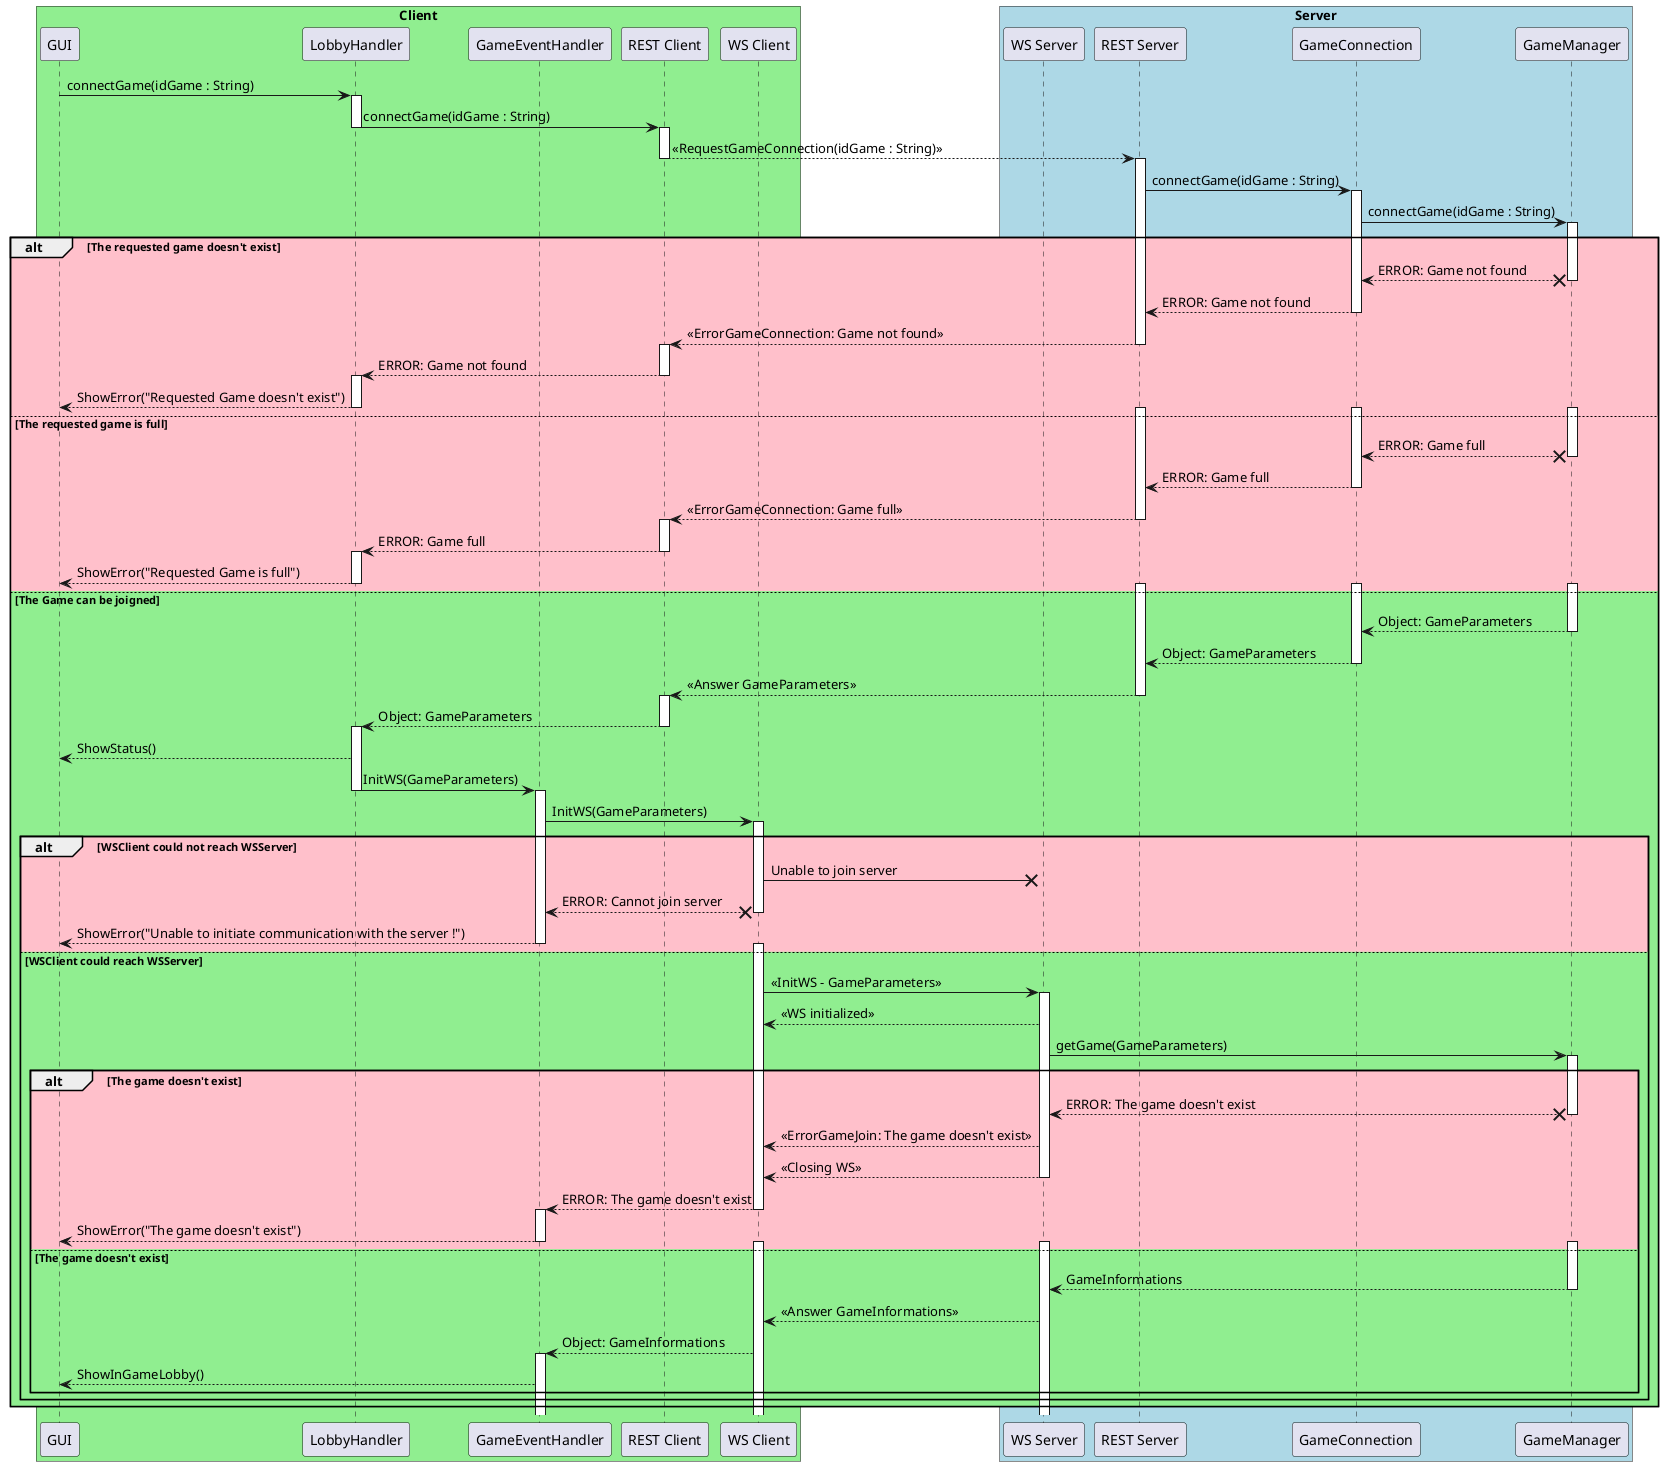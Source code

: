 @startuml


box "Client" #LightGreen
  participant "GUI" as GUI
  participant "LobbyHandler" as LobbyHandler
  participant "GameEventHandler" as GameEventHandler
  participant "REST Client" as RESTClient
  participant "WS Client" as WSClient
end box

box "Server" #LightBlue
  participant "WS Server" as WSServer
  participant "REST Server" as RESTServer
  participant "GameConnection" as GameConnection
  participant "GameManager" as GameManager
end box

GUI -> LobbyHandler : connectGame(idGame : String)
activate LobbyHandler

LobbyHandler -> RESTClient : connectGame(idGame : String)
deactivate LobbyHandler
activate RESTClient

RESTClient --> RESTServer : <<RequestGameConnection(idGame : String)>>
deactivate RESTClient
activate RESTServer

RESTServer -> GameConnection : connectGame(idGame : String)
activate GameConnection

GameConnection -> GameManager : connectGame(idGame : String)
activate GameManager

alt #Pink The requested game doesn't exist
  GameManager x--> GameConnection : ERROR: Game not found
  deactivate GameManager
  
  GameConnection --> RESTServer : ERROR: Game not found
  deactivate GameConnection
    
  RESTServer --> RESTClient : <<ErrorGameConnection: Game not found>>
  deactivate RESTServer
  activate RESTClient
    
  RESTClient --> LobbyHandler : ERROR: Game not found
  deactivate RESTClient  
  activate LobbyHandler
    
  LobbyHandler --> GUI : ShowError("Requested Game doesn't exist")
  deactivate LobbyHandler

else #Pink The requested game is full
  activate GameManager
  activate GameConnection
  activate RESTServer

  GameManager x--> GameConnection : ERROR: Game full
  deactivate GameManager
  
  GameConnection --> RESTServer : ERROR: Game full
  deactivate GameConnection
    
  RESTServer --> RESTClient : <<ErrorGameConnection: Game full>>
  deactivate RESTServer
  activate RESTClient
    
  RESTClient --> LobbyHandler : ERROR: Game full
  deactivate RESTClient  
  activate LobbyHandler
    
  LobbyHandler --> GUI : ShowError("Requested Game is full")
  deactivate LobbyHandler

else #LightGreen The Game can be joigned
  activate GameManager
  activate GameConnection
  activate RESTServer

  GameManager --> GameConnection : Object: GameParameters
  deactivate GameManager

  GameConnection --> RESTServer : Object: GameParameters
  deactivate GameConnection
  
  RESTServer --> RESTClient : <<Answer GameParameters>>
  deactivate RESTServer
  activate RESTClient
  
  RESTClient --> LobbyHandler : Object: GameParameters
  deactivate RESTClient
  activate LobbyHandler
  
  LobbyHandler --> GUI : ShowStatus()
  LobbyHandler -> GameEventHandler : InitWS(GameParameters)
  deactivate LobbyHandler
  activate GameEventHandler
  GameEventHandler -> WSClient : InitWS(GameParameters)
  activate WSClient
  
  alt #Pink WSClient could not reach WSServer

    WSClient ->x WSServer : Unable to join server
    WSClient x--> GameEventHandler : ERROR: Cannot join server
    deactivate WSClient
    GameEventHandler --> GUI : ShowError("Unable to initiate communication with the server !")
    deactivate GameEventHandler

    
  else #LightGreen WSClient could reach WSServer
    
    activate WSClient
    
    WSClient -> WSServer : <<InitWS - GameParameters>>
    activate WSServer
    WSServer --> WSClient : <<WS initialized>>
    WSServer -> GameManager : getGame(GameParameters)
    activate GameManager
    
    alt #Pink The game doesn't exist
      GameManager x--> WSServer : ERROR: The game doesn't exist
      deactivate GameManager
      WSServer --> WSClient : <<ErrorGameJoin: The game doesn't exist>>
      WSServer --> WSClient : <<Closing WS>>
      deactivate WSServer
      WSClient --> GameEventHandler : ERROR: The game doesn't exist
      deactivate WSClient
      activate GameEventHandler
      GameEventHandler --> GUI : ShowError("The game doesn't exist")
      deactivate GameEventHandler
      
  else #LightGreen The game doesn't exist
    activate GameManager
    activate WSServer
    activate WSClient
    GameManager --> WSServer : GameInformations
    deactivate GameManager
    WSServer --> WSClient : <<Answer GameInformations>>
    WSClient --> GameEventHandler : Object: GameInformations
    activate GameEventHandler
    GameEventHandler --> GUI : ShowInGameLobby()
    end
  end
end

@enduml